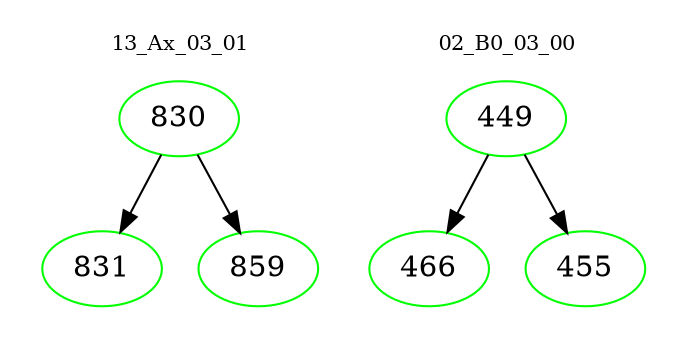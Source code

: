 digraph{
subgraph cluster_0 {
color = white
label = "13_Ax_03_01";
fontsize=10;
T0_830 [label="830", color="green"]
T0_830 -> T0_831 [color="black"]
T0_831 [label="831", color="green"]
T0_830 -> T0_859 [color="black"]
T0_859 [label="859", color="green"]
}
subgraph cluster_1 {
color = white
label = "02_B0_03_00";
fontsize=10;
T1_449 [label="449", color="green"]
T1_449 -> T1_466 [color="black"]
T1_466 [label="466", color="green"]
T1_449 -> T1_455 [color="black"]
T1_455 [label="455", color="green"]
}
}
